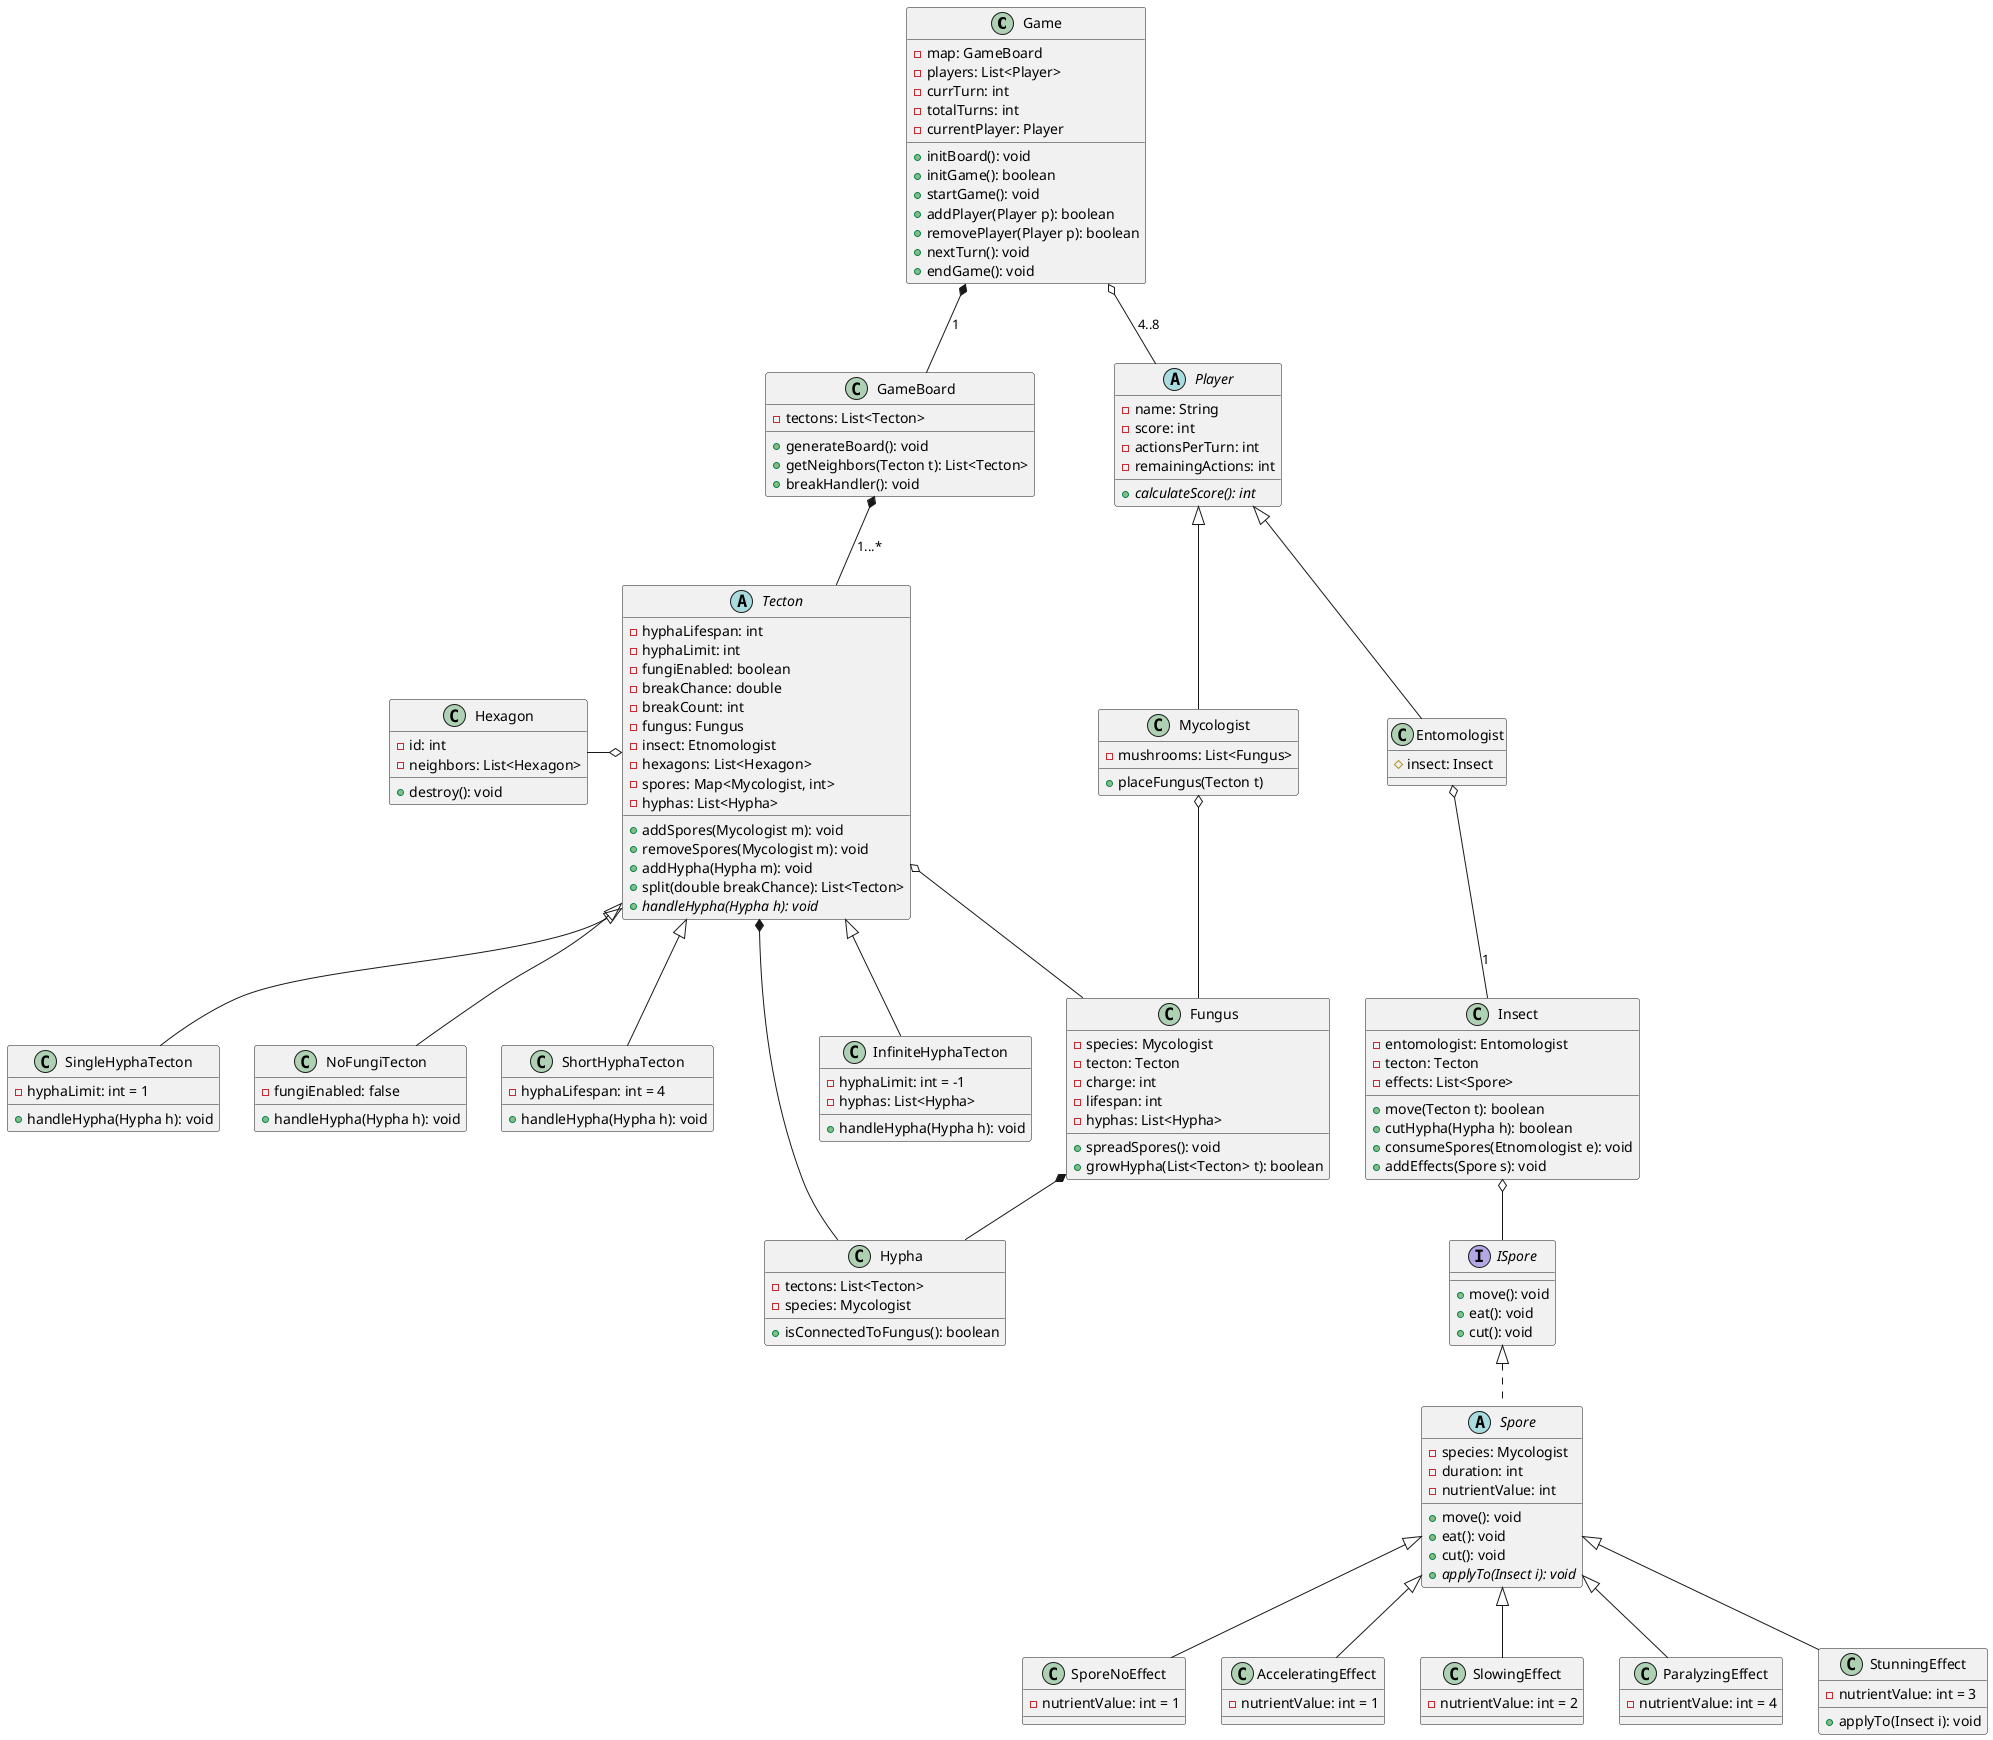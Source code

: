 
' Andrással beszéltek utáni 2. verzió interface-szel. 
' EZ amit valszeg a legjobb lenne megírni

@startuml ALTClassDiag

class Game {
  - map: GameBoard
  - players: List<Player>
  - currTurn: int
  - totalTurns: int
  - currentPlayer: Player
  ' Initeli a tektonokat és a hexagonokat
  + initBoard(): void
  ' Initeli a játéklogikát és a játékosokat. 
  + initGame(): boolean
  + startGame(): void
  + addPlayer(Player p): boolean
  + removePlayer(Player p): boolean
  + nextTurn(): void
  + endGame(): void
}

class GameBoard {
  - tectons: List<Tecton>
  + generateBoard(): void
  + getNeighbors(Tecton t): List<Tecton>
  ' Kezeli a tekton töréseket
  + breakHandler(): void
}

abstract class Tecton {
    ' Meddig él meg a fonal
  - hyphaLifespan: int
  - hyphaLimit: int 
  - fungiEnabled: boolean
  ' Tötésnél változnak ezek az attribek. GB.BreakHandler kezeli VALAHOGY
  - breakChance: double
  - breakCount: int
  - fungus: Fungus
  - insect: Etnomologist
  - hexagons: List<Hexagon>
  ' Kinek mennyi spórája van a tektonon, mindenki csak a sajátjából növeszthet fungust.
  - spores: Map<Mycologist, int>
' A hypha tudja magáról, hogy ő kinek a fonala
  - hyphas: List<Hypha>
  + addSpores(Mycologist m): void
  + removeSpores(Mycologist m): void
  ' Accept hypha ként működik
  + addHypha(Hypha m): void
  + split(double breakChance): List<Tecton>
  {abstract} + handleHypha(Hypha h): void
}

class Hexagon {
  - id: int
  - neighbors: List<Hexagon>
  + destroy(): void
}

class ShortHyphaTecton extends Tecton {
  ' 4 kör után a fonalak felszívódnak
  - hyphaLifespan: int = 4
  + handleHypha(Hypha h): void
}
class InfiniteHyphaTecton extends Tecton{
  ' Végtelen mennyiségű fonal mehet keresztül a tektonon
  - hyphaLimit: int = -1 
  - hyphas: List<Hypha>
  + handleHypha(Hypha h): void
}
class SingleHyphaTecton extends Tecton{
  ' Csak egyfajta fonal nőhet 
  - hyphaLimit: int = 1 
  + handleHypha(Hypha h): void
}
class NoFungiTecton extends Tecton{
  ' Nem helyezhető gomba a mezőre
  - fungiEnabled: false
  + handleHypha(Hypha h): void
}

abstract class Player {
  - name: String
  - score: int
  - actionsPerTurn: int
  - remainingActions: int
'  + performAction(): void
  {abstract} + calculateScore(): int
}

' Player type 1
class Mycologist extends Player {
  - mushrooms: List<Fungus>
  + placeFungus(Tecton t)
}

class Fungus {
  - species: Mycologist
  - tecton: Tecton
  - charge: int 
  - lifespan: int 
  - hyphas: List<Hypha>
  ' Környező mezőkre spredel, tehát a tecton közvetlen szomszédaira feltéve ha nincs 3 charge 
  + spreadSpores(): void
  + growHypha(List<Tecton> t): boolean
}

class Hypha {
  - tectons: List<Tecton>
  - species: Mycologist
  ' Lefuttatjuk az elszakadt gomba két végére és megtudjuk melyik nincs gombatesthez kötve 
  + isConnectedToFungus(): boolean
}


interface ISpore {
    + move(): void
    + eat(): void
    + cut(): void
}

' Megvalósítja az interface-t emiatt bővíthetőbb
' Minden leszármazott megvalósítja az interface-t tehát minden 
' leszármazottnak saját move() etc metodusa van
' Így nem kell az INSECT class-t baszogatni
abstract class Spore implements ISpore {
  - species: Mycologist
  - duration: int
  - nutrientValue: int
  + move(): void
  + eat(): void
  + cut(): void
  {abstract} + applyTo(Insect i): void
}

class SporeNoEffect extends Spore {
  - nutrientValue: int = 1
}

class AcceleratingEffect extends Spore {
  - nutrientValue: int = 1
}

class SlowingEffect extends Spore {
  - nutrientValue: int = 2
}

class ParalyzingEffect extends Spore {
  - nutrientValue: int = 4
}

class StunningEffect extends Spore {
  - nutrientValue: int = 3
  + applyTo(Insect i): void
}

' Player type 2
class Entomologist extends Player {
  # insect: Insect
}

class Insect {
  - entomologist: Entomologist
  - tecton: Tecton
  - effects: List<Spore>
  + move(Tecton t): boolean
  + cutHypha(Hypha h): boolean
  + consumeSpores(Etnomologist e): void  
  ' Hozzáadja az effect listához az effected és modifikálja az insect attribeket.
  + addEffects(Spore s): void
}

' Relationships
Game *-- GameBoard: 1
Game o--  Player: 4..8
GameBoard *--  Tecton: 1...*

Mycologist o--  Fungus
Entomologist o--  Insect: 1

Hypha -d-* Tecton
'Hypha -- Mycologist

Insect o-- ISpore 

Tecton o--  Fungus

Tecton o-l- Hexagon

Fungus *-- Hypha
@enduml
